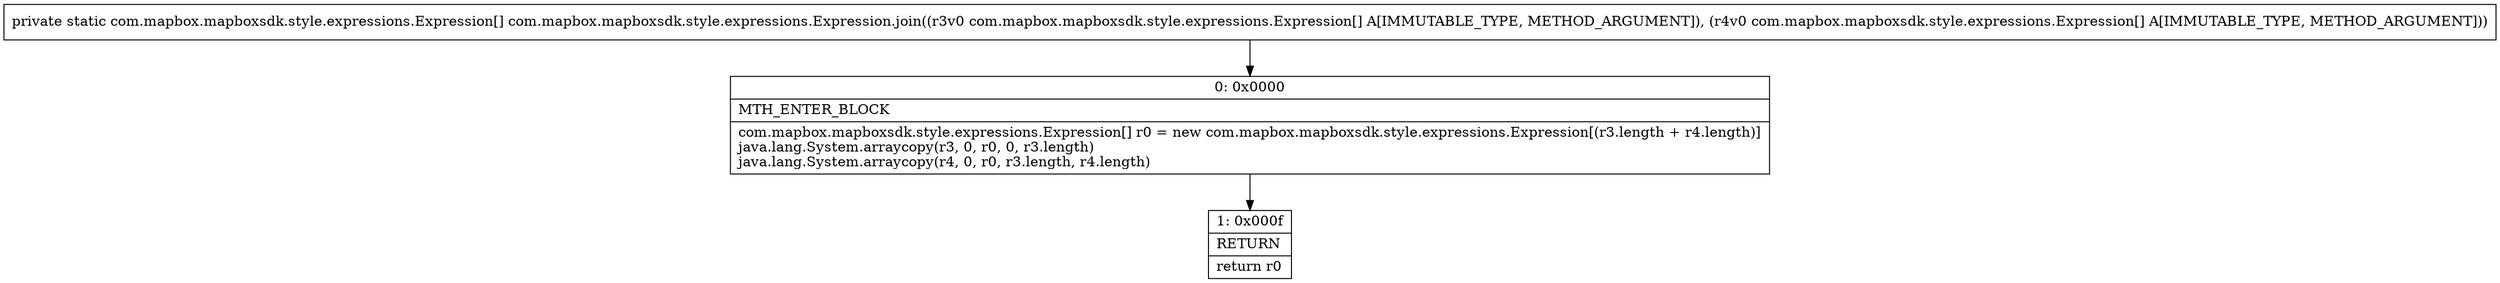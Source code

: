digraph "CFG forcom.mapbox.mapboxsdk.style.expressions.Expression.join([Lcom\/mapbox\/mapboxsdk\/style\/expressions\/Expression;[Lcom\/mapbox\/mapboxsdk\/style\/expressions\/Expression;)[Lcom\/mapbox\/mapboxsdk\/style\/expressions\/Expression;" {
Node_0 [shape=record,label="{0\:\ 0x0000|MTH_ENTER_BLOCK\l|com.mapbox.mapboxsdk.style.expressions.Expression[] r0 = new com.mapbox.mapboxsdk.style.expressions.Expression[(r3.length + r4.length)]\ljava.lang.System.arraycopy(r3, 0, r0, 0, r3.length)\ljava.lang.System.arraycopy(r4, 0, r0, r3.length, r4.length)\l}"];
Node_1 [shape=record,label="{1\:\ 0x000f|RETURN\l|return r0\l}"];
MethodNode[shape=record,label="{private static com.mapbox.mapboxsdk.style.expressions.Expression[] com.mapbox.mapboxsdk.style.expressions.Expression.join((r3v0 com.mapbox.mapboxsdk.style.expressions.Expression[] A[IMMUTABLE_TYPE, METHOD_ARGUMENT]), (r4v0 com.mapbox.mapboxsdk.style.expressions.Expression[] A[IMMUTABLE_TYPE, METHOD_ARGUMENT])) }"];
MethodNode -> Node_0;
Node_0 -> Node_1;
}


